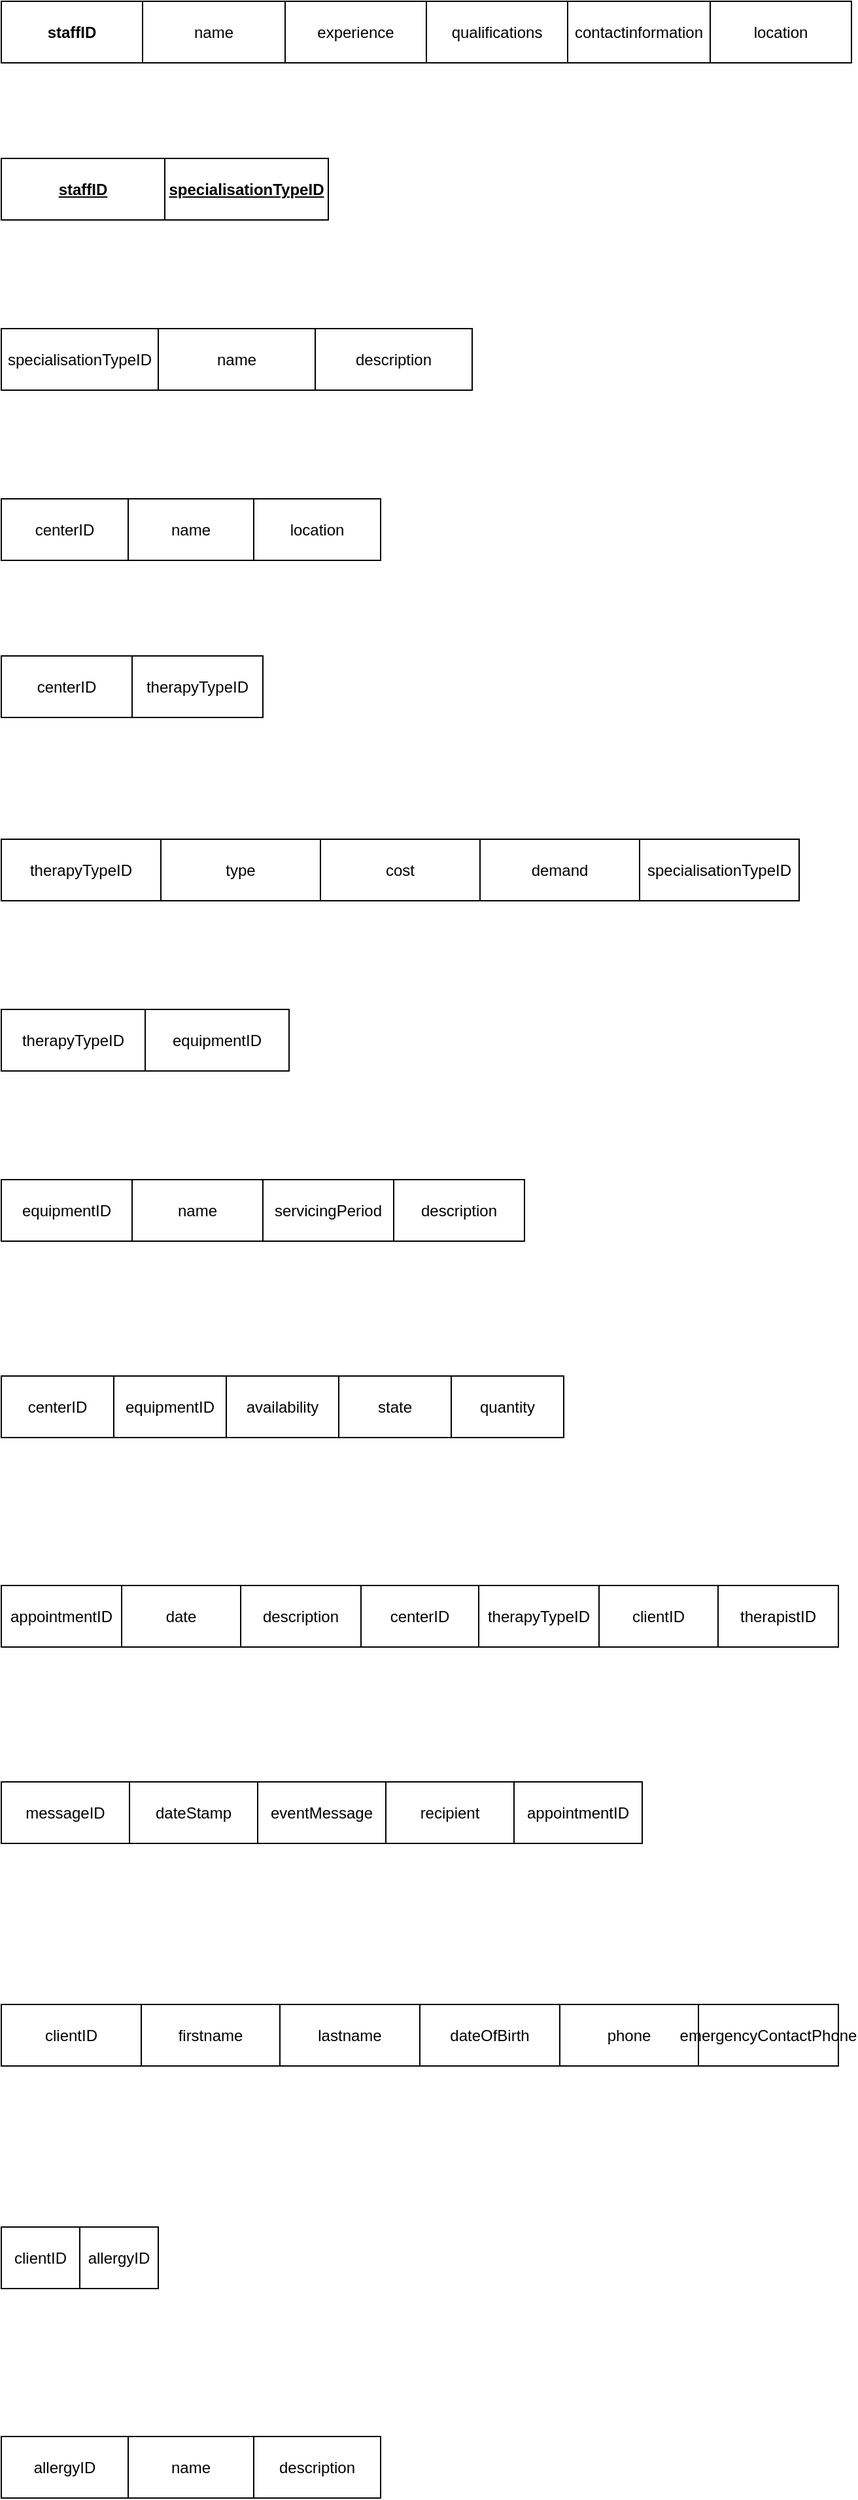 <mxfile version="24.2.1" type="github">
  <diagram name="Page-1" id="aelsDngfcK3fhKT3PhjA">
    <mxGraphModel dx="1434" dy="1915" grid="1" gridSize="10" guides="1" tooltips="1" connect="1" arrows="1" fold="1" page="1" pageScale="1" pageWidth="827" pageHeight="1169" math="0" shadow="0">
      <root>
        <mxCell id="0" />
        <mxCell id="1" parent="0" />
        <mxCell id="sXXcfoAF_C9Qh14qKNiT-1" value="" style="childLayout=tableLayout;recursiveResize=0;shadow=0;fillColor=none;" vertex="1" parent="1">
          <mxGeometry x="120" y="-480" width="650" height="47" as="geometry" />
        </mxCell>
        <mxCell id="sXXcfoAF_C9Qh14qKNiT-2" value="" style="shape=tableRow;horizontal=0;startSize=0;swimlaneHead=0;swimlaneBody=0;top=0;left=0;bottom=0;right=0;dropTarget=0;collapsible=0;recursiveResize=0;expand=0;fontStyle=0;fillColor=none;strokeColor=inherit;" vertex="1" parent="sXXcfoAF_C9Qh14qKNiT-1">
          <mxGeometry width="650" height="47" as="geometry" />
        </mxCell>
        <mxCell id="sXXcfoAF_C9Qh14qKNiT-3" value="&lt;b&gt;staffID&lt;/b&gt;" style="connectable=0;recursiveResize=0;strokeColor=inherit;fillColor=none;align=center;whiteSpace=wrap;html=1;" vertex="1" parent="sXXcfoAF_C9Qh14qKNiT-2">
          <mxGeometry width="108" height="47" as="geometry">
            <mxRectangle width="108" height="47" as="alternateBounds" />
          </mxGeometry>
        </mxCell>
        <mxCell id="sXXcfoAF_C9Qh14qKNiT-4" value="name" style="connectable=0;recursiveResize=0;strokeColor=inherit;fillColor=none;align=center;whiteSpace=wrap;html=1;" vertex="1" parent="sXXcfoAF_C9Qh14qKNiT-2">
          <mxGeometry x="108" width="109" height="47" as="geometry">
            <mxRectangle width="109" height="47" as="alternateBounds" />
          </mxGeometry>
        </mxCell>
        <mxCell id="sXXcfoAF_C9Qh14qKNiT-5" value="experience" style="connectable=0;recursiveResize=0;strokeColor=inherit;fillColor=none;align=center;whiteSpace=wrap;html=1;" vertex="1" parent="sXXcfoAF_C9Qh14qKNiT-2">
          <mxGeometry x="217" width="108" height="47" as="geometry">
            <mxRectangle width="108" height="47" as="alternateBounds" />
          </mxGeometry>
        </mxCell>
        <mxCell id="sXXcfoAF_C9Qh14qKNiT-98" value="qualifications" style="connectable=0;recursiveResize=0;strokeColor=inherit;fillColor=none;align=center;whiteSpace=wrap;html=1;" vertex="1" parent="sXXcfoAF_C9Qh14qKNiT-2">
          <mxGeometry x="325" width="108" height="47" as="geometry">
            <mxRectangle width="108" height="47" as="alternateBounds" />
          </mxGeometry>
        </mxCell>
        <mxCell id="sXXcfoAF_C9Qh14qKNiT-97" value="contactinformation" style="connectable=0;recursiveResize=0;strokeColor=inherit;fillColor=none;align=center;whiteSpace=wrap;html=1;" vertex="1" parent="sXXcfoAF_C9Qh14qKNiT-2">
          <mxGeometry x="433" width="109" height="47" as="geometry">
            <mxRectangle width="109" height="47" as="alternateBounds" />
          </mxGeometry>
        </mxCell>
        <mxCell id="sXXcfoAF_C9Qh14qKNiT-96" value="location" style="connectable=0;recursiveResize=0;strokeColor=inherit;fillColor=none;align=center;whiteSpace=wrap;html=1;" vertex="1" parent="sXXcfoAF_C9Qh14qKNiT-2">
          <mxGeometry x="542" width="108" height="47" as="geometry">
            <mxRectangle width="108" height="47" as="alternateBounds" />
          </mxGeometry>
        </mxCell>
        <mxCell id="sXXcfoAF_C9Qh14qKNiT-14" value="" style="childLayout=tableLayout;recursiveResize=0;shadow=0;fillColor=none;" vertex="1" parent="1">
          <mxGeometry x="120" y="-360" width="250" height="47" as="geometry" />
        </mxCell>
        <mxCell id="sXXcfoAF_C9Qh14qKNiT-15" value="" style="shape=tableRow;horizontal=0;startSize=0;swimlaneHead=0;swimlaneBody=0;top=0;left=0;bottom=0;right=0;dropTarget=0;collapsible=0;recursiveResize=0;expand=0;fontStyle=0;fillColor=none;strokeColor=inherit;" vertex="1" parent="sXXcfoAF_C9Qh14qKNiT-14">
          <mxGeometry width="250" height="47" as="geometry" />
        </mxCell>
        <mxCell id="sXXcfoAF_C9Qh14qKNiT-16" value="&lt;b&gt;&lt;u&gt;staffID&lt;/u&gt;&lt;/b&gt;" style="connectable=0;recursiveResize=0;strokeColor=inherit;fillColor=none;align=center;whiteSpace=wrap;html=1;" vertex="1" parent="sXXcfoAF_C9Qh14qKNiT-15">
          <mxGeometry width="125" height="47" as="geometry">
            <mxRectangle width="125" height="47" as="alternateBounds" />
          </mxGeometry>
        </mxCell>
        <mxCell id="sXXcfoAF_C9Qh14qKNiT-17" value="&lt;b&gt;&lt;u&gt;specialisationTypeID&lt;/u&gt;&lt;/b&gt;" style="connectable=0;recursiveResize=0;strokeColor=inherit;fillColor=none;align=center;whiteSpace=wrap;html=1;" vertex="1" parent="sXXcfoAF_C9Qh14qKNiT-15">
          <mxGeometry x="125" width="125" height="47" as="geometry">
            <mxRectangle width="125" height="47" as="alternateBounds" />
          </mxGeometry>
        </mxCell>
        <mxCell id="sXXcfoAF_C9Qh14qKNiT-19" value="" style="childLayout=tableLayout;recursiveResize=0;shadow=0;fillColor=none;" vertex="1" parent="1">
          <mxGeometry x="120" y="-230" width="360" height="47" as="geometry" />
        </mxCell>
        <mxCell id="sXXcfoAF_C9Qh14qKNiT-20" value="" style="shape=tableRow;horizontal=0;startSize=0;swimlaneHead=0;swimlaneBody=0;top=0;left=0;bottom=0;right=0;dropTarget=0;collapsible=0;recursiveResize=0;expand=0;fontStyle=0;fillColor=none;strokeColor=inherit;" vertex="1" parent="sXXcfoAF_C9Qh14qKNiT-19">
          <mxGeometry width="360" height="47" as="geometry" />
        </mxCell>
        <mxCell id="sXXcfoAF_C9Qh14qKNiT-21" value="specialisationTypeID" style="connectable=0;recursiveResize=0;strokeColor=inherit;fillColor=none;align=center;whiteSpace=wrap;html=1;" vertex="1" parent="sXXcfoAF_C9Qh14qKNiT-20">
          <mxGeometry width="120" height="47" as="geometry">
            <mxRectangle width="120" height="47" as="alternateBounds" />
          </mxGeometry>
        </mxCell>
        <mxCell id="sXXcfoAF_C9Qh14qKNiT-22" value="name" style="connectable=0;recursiveResize=0;strokeColor=inherit;fillColor=none;align=center;whiteSpace=wrap;html=1;" vertex="1" parent="sXXcfoAF_C9Qh14qKNiT-20">
          <mxGeometry x="120" width="120" height="47" as="geometry">
            <mxRectangle width="120" height="47" as="alternateBounds" />
          </mxGeometry>
        </mxCell>
        <mxCell id="sXXcfoAF_C9Qh14qKNiT-23" value="description" style="connectable=0;recursiveResize=0;strokeColor=inherit;fillColor=none;align=center;whiteSpace=wrap;html=1;" vertex="1" parent="sXXcfoAF_C9Qh14qKNiT-20">
          <mxGeometry x="240" width="120" height="47" as="geometry">
            <mxRectangle width="120" height="47" as="alternateBounds" />
          </mxGeometry>
        </mxCell>
        <mxCell id="sXXcfoAF_C9Qh14qKNiT-24" value="" style="childLayout=tableLayout;recursiveResize=0;shadow=0;fillColor=none;" vertex="1" parent="1">
          <mxGeometry x="120" y="-100" width="290" height="47" as="geometry" />
        </mxCell>
        <mxCell id="sXXcfoAF_C9Qh14qKNiT-25" value="" style="shape=tableRow;horizontal=0;startSize=0;swimlaneHead=0;swimlaneBody=0;top=0;left=0;bottom=0;right=0;dropTarget=0;collapsible=0;recursiveResize=0;expand=0;fontStyle=0;fillColor=none;strokeColor=inherit;" vertex="1" parent="sXXcfoAF_C9Qh14qKNiT-24">
          <mxGeometry width="290" height="47" as="geometry" />
        </mxCell>
        <mxCell id="sXXcfoAF_C9Qh14qKNiT-26" value="centerID" style="connectable=0;recursiveResize=0;strokeColor=inherit;fillColor=none;align=center;whiteSpace=wrap;html=1;" vertex="1" parent="sXXcfoAF_C9Qh14qKNiT-25">
          <mxGeometry width="97" height="47" as="geometry">
            <mxRectangle width="97" height="47" as="alternateBounds" />
          </mxGeometry>
        </mxCell>
        <mxCell id="sXXcfoAF_C9Qh14qKNiT-27" value="name" style="connectable=0;recursiveResize=0;strokeColor=inherit;fillColor=none;align=center;whiteSpace=wrap;html=1;" vertex="1" parent="sXXcfoAF_C9Qh14qKNiT-25">
          <mxGeometry x="97" width="96" height="47" as="geometry">
            <mxRectangle width="96" height="47" as="alternateBounds" />
          </mxGeometry>
        </mxCell>
        <mxCell id="sXXcfoAF_C9Qh14qKNiT-28" value="location" style="connectable=0;recursiveResize=0;strokeColor=inherit;fillColor=none;align=center;whiteSpace=wrap;html=1;" vertex="1" parent="sXXcfoAF_C9Qh14qKNiT-25">
          <mxGeometry x="193" width="97" height="47" as="geometry">
            <mxRectangle width="97" height="47" as="alternateBounds" />
          </mxGeometry>
        </mxCell>
        <mxCell id="sXXcfoAF_C9Qh14qKNiT-29" value="" style="childLayout=tableLayout;recursiveResize=0;shadow=0;fillColor=none;" vertex="1" parent="1">
          <mxGeometry x="120" y="20" width="200" height="47" as="geometry" />
        </mxCell>
        <mxCell id="sXXcfoAF_C9Qh14qKNiT-30" value="" style="shape=tableRow;horizontal=0;startSize=0;swimlaneHead=0;swimlaneBody=0;top=0;left=0;bottom=0;right=0;dropTarget=0;collapsible=0;recursiveResize=0;expand=0;fontStyle=0;fillColor=none;strokeColor=inherit;" vertex="1" parent="sXXcfoAF_C9Qh14qKNiT-29">
          <mxGeometry width="200" height="47" as="geometry" />
        </mxCell>
        <mxCell id="sXXcfoAF_C9Qh14qKNiT-31" value="centerID" style="connectable=0;recursiveResize=0;strokeColor=inherit;fillColor=none;align=center;whiteSpace=wrap;html=1;" vertex="1" parent="sXXcfoAF_C9Qh14qKNiT-30">
          <mxGeometry width="100" height="47" as="geometry">
            <mxRectangle width="100" height="47" as="alternateBounds" />
          </mxGeometry>
        </mxCell>
        <mxCell id="sXXcfoAF_C9Qh14qKNiT-32" value="therapyTypeID" style="connectable=0;recursiveResize=0;strokeColor=inherit;fillColor=none;align=center;whiteSpace=wrap;html=1;" vertex="1" parent="sXXcfoAF_C9Qh14qKNiT-30">
          <mxGeometry x="100" width="100" height="47" as="geometry">
            <mxRectangle width="100" height="47" as="alternateBounds" />
          </mxGeometry>
        </mxCell>
        <mxCell id="sXXcfoAF_C9Qh14qKNiT-34" value="" style="childLayout=tableLayout;recursiveResize=0;shadow=0;fillColor=none;" vertex="1" parent="1">
          <mxGeometry x="120" y="160" width="610" height="47" as="geometry" />
        </mxCell>
        <mxCell id="sXXcfoAF_C9Qh14qKNiT-35" value="" style="shape=tableRow;horizontal=0;startSize=0;swimlaneHead=0;swimlaneBody=0;top=0;left=0;bottom=0;right=0;dropTarget=0;collapsible=0;recursiveResize=0;expand=0;fontStyle=0;fillColor=none;strokeColor=inherit;" vertex="1" parent="sXXcfoAF_C9Qh14qKNiT-34">
          <mxGeometry width="610" height="47" as="geometry" />
        </mxCell>
        <mxCell id="sXXcfoAF_C9Qh14qKNiT-36" value="therapyTypeID" style="connectable=0;recursiveResize=0;strokeColor=inherit;fillColor=none;align=center;whiteSpace=wrap;html=1;" vertex="1" parent="sXXcfoAF_C9Qh14qKNiT-35">
          <mxGeometry width="122" height="47" as="geometry">
            <mxRectangle width="122" height="47" as="alternateBounds" />
          </mxGeometry>
        </mxCell>
        <mxCell id="sXXcfoAF_C9Qh14qKNiT-37" value="type" style="connectable=0;recursiveResize=0;strokeColor=inherit;fillColor=none;align=center;whiteSpace=wrap;html=1;" vertex="1" parent="sXXcfoAF_C9Qh14qKNiT-35">
          <mxGeometry x="122" width="122" height="47" as="geometry">
            <mxRectangle width="122" height="47" as="alternateBounds" />
          </mxGeometry>
        </mxCell>
        <mxCell id="sXXcfoAF_C9Qh14qKNiT-38" value="cost" style="connectable=0;recursiveResize=0;strokeColor=inherit;fillColor=none;align=center;whiteSpace=wrap;html=1;" vertex="1" parent="sXXcfoAF_C9Qh14qKNiT-35">
          <mxGeometry x="244" width="122" height="47" as="geometry">
            <mxRectangle width="122" height="47" as="alternateBounds" />
          </mxGeometry>
        </mxCell>
        <mxCell id="sXXcfoAF_C9Qh14qKNiT-100" value="demand" style="connectable=0;recursiveResize=0;strokeColor=inherit;fillColor=none;align=center;whiteSpace=wrap;html=1;" vertex="1" parent="sXXcfoAF_C9Qh14qKNiT-35">
          <mxGeometry x="366" width="122" height="47" as="geometry">
            <mxRectangle width="122" height="47" as="alternateBounds" />
          </mxGeometry>
        </mxCell>
        <mxCell id="sXXcfoAF_C9Qh14qKNiT-101" value="specialisationTypeID" style="connectable=0;recursiveResize=0;strokeColor=inherit;fillColor=none;align=center;whiteSpace=wrap;html=1;" vertex="1" parent="sXXcfoAF_C9Qh14qKNiT-35">
          <mxGeometry x="488" width="122" height="47" as="geometry">
            <mxRectangle width="122" height="47" as="alternateBounds" />
          </mxGeometry>
        </mxCell>
        <mxCell id="sXXcfoAF_C9Qh14qKNiT-39" value="" style="childLayout=tableLayout;recursiveResize=0;shadow=0;fillColor=none;" vertex="1" parent="1">
          <mxGeometry x="120" y="290" width="220" height="47" as="geometry" />
        </mxCell>
        <mxCell id="sXXcfoAF_C9Qh14qKNiT-40" value="" style="shape=tableRow;horizontal=0;startSize=0;swimlaneHead=0;swimlaneBody=0;top=0;left=0;bottom=0;right=0;dropTarget=0;collapsible=0;recursiveResize=0;expand=0;fontStyle=0;fillColor=none;strokeColor=inherit;" vertex="1" parent="sXXcfoAF_C9Qh14qKNiT-39">
          <mxGeometry width="220" height="47" as="geometry" />
        </mxCell>
        <mxCell id="sXXcfoAF_C9Qh14qKNiT-41" value="therapyTypeID" style="connectable=0;recursiveResize=0;strokeColor=inherit;fillColor=none;align=center;whiteSpace=wrap;html=1;" vertex="1" parent="sXXcfoAF_C9Qh14qKNiT-40">
          <mxGeometry width="110" height="47" as="geometry">
            <mxRectangle width="110" height="47" as="alternateBounds" />
          </mxGeometry>
        </mxCell>
        <mxCell id="sXXcfoAF_C9Qh14qKNiT-42" value="equipmentID" style="connectable=0;recursiveResize=0;strokeColor=inherit;fillColor=none;align=center;whiteSpace=wrap;html=1;" vertex="1" parent="sXXcfoAF_C9Qh14qKNiT-40">
          <mxGeometry x="110" width="110" height="47" as="geometry">
            <mxRectangle width="110" height="47" as="alternateBounds" />
          </mxGeometry>
        </mxCell>
        <mxCell id="sXXcfoAF_C9Qh14qKNiT-44" value="" style="childLayout=tableLayout;recursiveResize=0;shadow=0;fillColor=none;" vertex="1" parent="1">
          <mxGeometry x="120" y="1380" width="290" height="47" as="geometry" />
        </mxCell>
        <mxCell id="sXXcfoAF_C9Qh14qKNiT-45" value="" style="shape=tableRow;horizontal=0;startSize=0;swimlaneHead=0;swimlaneBody=0;top=0;left=0;bottom=0;right=0;dropTarget=0;collapsible=0;recursiveResize=0;expand=0;fontStyle=0;fillColor=none;strokeColor=inherit;" vertex="1" parent="sXXcfoAF_C9Qh14qKNiT-44">
          <mxGeometry width="290" height="47" as="geometry" />
        </mxCell>
        <mxCell id="sXXcfoAF_C9Qh14qKNiT-46" value="allergyID" style="connectable=0;recursiveResize=0;strokeColor=inherit;fillColor=none;align=center;whiteSpace=wrap;html=1;" vertex="1" parent="sXXcfoAF_C9Qh14qKNiT-45">
          <mxGeometry width="97" height="47" as="geometry">
            <mxRectangle width="97" height="47" as="alternateBounds" />
          </mxGeometry>
        </mxCell>
        <mxCell id="sXXcfoAF_C9Qh14qKNiT-47" value="name" style="connectable=0;recursiveResize=0;strokeColor=inherit;fillColor=none;align=center;whiteSpace=wrap;html=1;" vertex="1" parent="sXXcfoAF_C9Qh14qKNiT-45">
          <mxGeometry x="97" width="96" height="47" as="geometry">
            <mxRectangle width="96" height="47" as="alternateBounds" />
          </mxGeometry>
        </mxCell>
        <mxCell id="sXXcfoAF_C9Qh14qKNiT-48" value="description" style="connectable=0;recursiveResize=0;strokeColor=inherit;fillColor=none;align=center;whiteSpace=wrap;html=1;" vertex="1" parent="sXXcfoAF_C9Qh14qKNiT-45">
          <mxGeometry x="193" width="97" height="47" as="geometry">
            <mxRectangle width="97" height="47" as="alternateBounds" />
          </mxGeometry>
        </mxCell>
        <mxCell id="sXXcfoAF_C9Qh14qKNiT-49" value="" style="childLayout=tableLayout;recursiveResize=0;shadow=0;fillColor=none;" vertex="1" parent="1">
          <mxGeometry x="120" y="1220" width="120" height="47" as="geometry" />
        </mxCell>
        <mxCell id="sXXcfoAF_C9Qh14qKNiT-50" value="" style="shape=tableRow;horizontal=0;startSize=0;swimlaneHead=0;swimlaneBody=0;top=0;left=0;bottom=0;right=0;dropTarget=0;collapsible=0;recursiveResize=0;expand=0;fontStyle=0;fillColor=none;strokeColor=inherit;" vertex="1" parent="sXXcfoAF_C9Qh14qKNiT-49">
          <mxGeometry width="120" height="47" as="geometry" />
        </mxCell>
        <mxCell id="sXXcfoAF_C9Qh14qKNiT-51" value="clientID" style="connectable=0;recursiveResize=0;strokeColor=inherit;fillColor=none;align=center;whiteSpace=wrap;html=1;" vertex="1" parent="sXXcfoAF_C9Qh14qKNiT-50">
          <mxGeometry width="60" height="47" as="geometry">
            <mxRectangle width="60" height="47" as="alternateBounds" />
          </mxGeometry>
        </mxCell>
        <mxCell id="sXXcfoAF_C9Qh14qKNiT-52" value="allergyID" style="connectable=0;recursiveResize=0;strokeColor=inherit;fillColor=none;align=center;whiteSpace=wrap;html=1;" vertex="1" parent="sXXcfoAF_C9Qh14qKNiT-50">
          <mxGeometry x="60" width="60" height="47" as="geometry">
            <mxRectangle width="60" height="47" as="alternateBounds" />
          </mxGeometry>
        </mxCell>
        <mxCell id="sXXcfoAF_C9Qh14qKNiT-54" value="" style="childLayout=tableLayout;recursiveResize=0;shadow=0;fillColor=none;" vertex="1" parent="1">
          <mxGeometry x="120" y="420" width="400" height="47" as="geometry" />
        </mxCell>
        <mxCell id="sXXcfoAF_C9Qh14qKNiT-55" value="" style="shape=tableRow;horizontal=0;startSize=0;swimlaneHead=0;swimlaneBody=0;top=0;left=0;bottom=0;right=0;dropTarget=0;collapsible=0;recursiveResize=0;expand=0;fontStyle=0;fillColor=none;strokeColor=inherit;" vertex="1" parent="sXXcfoAF_C9Qh14qKNiT-54">
          <mxGeometry width="400" height="47" as="geometry" />
        </mxCell>
        <mxCell id="sXXcfoAF_C9Qh14qKNiT-56" value="equipmentID" style="connectable=0;recursiveResize=0;strokeColor=inherit;fillColor=none;align=center;whiteSpace=wrap;html=1;" vertex="1" parent="sXXcfoAF_C9Qh14qKNiT-55">
          <mxGeometry width="100" height="47" as="geometry">
            <mxRectangle width="100" height="47" as="alternateBounds" />
          </mxGeometry>
        </mxCell>
        <mxCell id="sXXcfoAF_C9Qh14qKNiT-57" value="name" style="connectable=0;recursiveResize=0;strokeColor=inherit;fillColor=none;align=center;whiteSpace=wrap;html=1;" vertex="1" parent="sXXcfoAF_C9Qh14qKNiT-55">
          <mxGeometry x="100" width="100" height="47" as="geometry">
            <mxRectangle width="100" height="47" as="alternateBounds" />
          </mxGeometry>
        </mxCell>
        <mxCell id="sXXcfoAF_C9Qh14qKNiT-58" value="servicingPeriod" style="connectable=0;recursiveResize=0;strokeColor=inherit;fillColor=none;align=center;whiteSpace=wrap;html=1;" vertex="1" parent="sXXcfoAF_C9Qh14qKNiT-55">
          <mxGeometry x="200" width="100" height="47" as="geometry">
            <mxRectangle width="100" height="47" as="alternateBounds" />
          </mxGeometry>
        </mxCell>
        <mxCell id="sXXcfoAF_C9Qh14qKNiT-102" value="description" style="connectable=0;recursiveResize=0;strokeColor=inherit;fillColor=none;align=center;whiteSpace=wrap;html=1;" vertex="1" parent="sXXcfoAF_C9Qh14qKNiT-55">
          <mxGeometry x="300" width="100" height="47" as="geometry">
            <mxRectangle width="100" height="47" as="alternateBounds" />
          </mxGeometry>
        </mxCell>
        <mxCell id="sXXcfoAF_C9Qh14qKNiT-59" value="" style="childLayout=tableLayout;recursiveResize=0;shadow=0;fillColor=none;" vertex="1" parent="1">
          <mxGeometry x="120" y="570" width="430" height="47" as="geometry" />
        </mxCell>
        <mxCell id="sXXcfoAF_C9Qh14qKNiT-60" value="" style="shape=tableRow;horizontal=0;startSize=0;swimlaneHead=0;swimlaneBody=0;top=0;left=0;bottom=0;right=0;dropTarget=0;collapsible=0;recursiveResize=0;expand=0;fontStyle=0;fillColor=none;strokeColor=inherit;" vertex="1" parent="sXXcfoAF_C9Qh14qKNiT-59">
          <mxGeometry width="430" height="47" as="geometry" />
        </mxCell>
        <mxCell id="sXXcfoAF_C9Qh14qKNiT-61" value="centerID" style="connectable=0;recursiveResize=0;strokeColor=inherit;fillColor=none;align=center;whiteSpace=wrap;html=1;" vertex="1" parent="sXXcfoAF_C9Qh14qKNiT-60">
          <mxGeometry width="86" height="47" as="geometry">
            <mxRectangle width="86" height="47" as="alternateBounds" />
          </mxGeometry>
        </mxCell>
        <mxCell id="sXXcfoAF_C9Qh14qKNiT-62" value="equipmentID" style="connectable=0;recursiveResize=0;strokeColor=inherit;fillColor=none;align=center;whiteSpace=wrap;html=1;" vertex="1" parent="sXXcfoAF_C9Qh14qKNiT-60">
          <mxGeometry x="86" width="86" height="47" as="geometry">
            <mxRectangle width="86" height="47" as="alternateBounds" />
          </mxGeometry>
        </mxCell>
        <mxCell id="sXXcfoAF_C9Qh14qKNiT-63" value="availability" style="connectable=0;recursiveResize=0;strokeColor=inherit;fillColor=none;align=center;whiteSpace=wrap;html=1;" vertex="1" parent="sXXcfoAF_C9Qh14qKNiT-60">
          <mxGeometry x="172" width="86" height="47" as="geometry">
            <mxRectangle width="86" height="47" as="alternateBounds" />
          </mxGeometry>
        </mxCell>
        <mxCell id="sXXcfoAF_C9Qh14qKNiT-103" value="state" style="connectable=0;recursiveResize=0;strokeColor=inherit;fillColor=none;align=center;whiteSpace=wrap;html=1;" vertex="1" parent="sXXcfoAF_C9Qh14qKNiT-60">
          <mxGeometry x="258" width="86" height="47" as="geometry">
            <mxRectangle width="86" height="47" as="alternateBounds" />
          </mxGeometry>
        </mxCell>
        <mxCell id="sXXcfoAF_C9Qh14qKNiT-104" value="quantity" style="connectable=0;recursiveResize=0;strokeColor=inherit;fillColor=none;align=center;whiteSpace=wrap;html=1;" vertex="1" parent="sXXcfoAF_C9Qh14qKNiT-60">
          <mxGeometry x="344" width="86" height="47" as="geometry">
            <mxRectangle width="86" height="47" as="alternateBounds" />
          </mxGeometry>
        </mxCell>
        <mxCell id="sXXcfoAF_C9Qh14qKNiT-64" value="" style="childLayout=tableLayout;recursiveResize=0;shadow=0;fillColor=none;" vertex="1" parent="1">
          <mxGeometry x="120" y="730" width="640" height="47" as="geometry" />
        </mxCell>
        <mxCell id="sXXcfoAF_C9Qh14qKNiT-65" value="" style="shape=tableRow;horizontal=0;startSize=0;swimlaneHead=0;swimlaneBody=0;top=0;left=0;bottom=0;right=0;dropTarget=0;collapsible=0;recursiveResize=0;expand=0;fontStyle=0;fillColor=none;strokeColor=inherit;" vertex="1" parent="sXXcfoAF_C9Qh14qKNiT-64">
          <mxGeometry width="640" height="47" as="geometry" />
        </mxCell>
        <mxCell id="sXXcfoAF_C9Qh14qKNiT-66" value="appointmentID" style="connectable=0;recursiveResize=0;strokeColor=inherit;fillColor=none;align=center;whiteSpace=wrap;html=1;" vertex="1" parent="sXXcfoAF_C9Qh14qKNiT-65">
          <mxGeometry width="92" height="47" as="geometry">
            <mxRectangle width="92" height="47" as="alternateBounds" />
          </mxGeometry>
        </mxCell>
        <mxCell id="sXXcfoAF_C9Qh14qKNiT-67" value="date" style="connectable=0;recursiveResize=0;strokeColor=inherit;fillColor=none;align=center;whiteSpace=wrap;html=1;" vertex="1" parent="sXXcfoAF_C9Qh14qKNiT-65">
          <mxGeometry x="92" width="91" height="47" as="geometry">
            <mxRectangle width="91" height="47" as="alternateBounds" />
          </mxGeometry>
        </mxCell>
        <mxCell id="sXXcfoAF_C9Qh14qKNiT-68" value="description" style="connectable=0;recursiveResize=0;strokeColor=inherit;fillColor=none;align=center;whiteSpace=wrap;html=1;" vertex="1" parent="sXXcfoAF_C9Qh14qKNiT-65">
          <mxGeometry x="183" width="92" height="47" as="geometry">
            <mxRectangle width="92" height="47" as="alternateBounds" />
          </mxGeometry>
        </mxCell>
        <mxCell id="sXXcfoAF_C9Qh14qKNiT-105" value="centerID" style="connectable=0;recursiveResize=0;strokeColor=inherit;fillColor=none;align=center;whiteSpace=wrap;html=1;" vertex="1" parent="sXXcfoAF_C9Qh14qKNiT-65">
          <mxGeometry x="275" width="90" height="47" as="geometry">
            <mxRectangle width="90" height="47" as="alternateBounds" />
          </mxGeometry>
        </mxCell>
        <mxCell id="sXXcfoAF_C9Qh14qKNiT-106" value="therapyTypeID" style="connectable=0;recursiveResize=0;strokeColor=inherit;fillColor=none;align=center;whiteSpace=wrap;html=1;" vertex="1" parent="sXXcfoAF_C9Qh14qKNiT-65">
          <mxGeometry x="365" width="92" height="47" as="geometry">
            <mxRectangle width="92" height="47" as="alternateBounds" />
          </mxGeometry>
        </mxCell>
        <mxCell id="sXXcfoAF_C9Qh14qKNiT-107" value="clientID" style="connectable=0;recursiveResize=0;strokeColor=inherit;fillColor=none;align=center;whiteSpace=wrap;html=1;" vertex="1" parent="sXXcfoAF_C9Qh14qKNiT-65">
          <mxGeometry x="457" width="91" height="47" as="geometry">
            <mxRectangle width="91" height="47" as="alternateBounds" />
          </mxGeometry>
        </mxCell>
        <mxCell id="sXXcfoAF_C9Qh14qKNiT-108" value="therapistID" style="connectable=0;recursiveResize=0;strokeColor=inherit;fillColor=none;align=center;whiteSpace=wrap;html=1;" vertex="1" parent="sXXcfoAF_C9Qh14qKNiT-65">
          <mxGeometry x="548" width="92" height="47" as="geometry">
            <mxRectangle width="92" height="47" as="alternateBounds" />
          </mxGeometry>
        </mxCell>
        <mxCell id="sXXcfoAF_C9Qh14qKNiT-69" value="" style="childLayout=tableLayout;recursiveResize=0;shadow=0;fillColor=none;" vertex="1" parent="1">
          <mxGeometry x="120" y="880" width="490" height="47" as="geometry" />
        </mxCell>
        <mxCell id="sXXcfoAF_C9Qh14qKNiT-70" value="" style="shape=tableRow;horizontal=0;startSize=0;swimlaneHead=0;swimlaneBody=0;top=0;left=0;bottom=0;right=0;dropTarget=0;collapsible=0;recursiveResize=0;expand=0;fontStyle=0;fillColor=none;strokeColor=inherit;" vertex="1" parent="sXXcfoAF_C9Qh14qKNiT-69">
          <mxGeometry width="490" height="47" as="geometry" />
        </mxCell>
        <mxCell id="sXXcfoAF_C9Qh14qKNiT-71" value="messageID" style="connectable=0;recursiveResize=0;strokeColor=inherit;fillColor=none;align=center;whiteSpace=wrap;html=1;" vertex="1" parent="sXXcfoAF_C9Qh14qKNiT-70">
          <mxGeometry width="98" height="47" as="geometry">
            <mxRectangle width="98" height="47" as="alternateBounds" />
          </mxGeometry>
        </mxCell>
        <mxCell id="sXXcfoAF_C9Qh14qKNiT-72" value="dateStamp" style="connectable=0;recursiveResize=0;strokeColor=inherit;fillColor=none;align=center;whiteSpace=wrap;html=1;" vertex="1" parent="sXXcfoAF_C9Qh14qKNiT-70">
          <mxGeometry x="98" width="98" height="47" as="geometry">
            <mxRectangle width="98" height="47" as="alternateBounds" />
          </mxGeometry>
        </mxCell>
        <mxCell id="sXXcfoAF_C9Qh14qKNiT-73" value="eventMessage" style="connectable=0;recursiveResize=0;strokeColor=inherit;fillColor=none;align=center;whiteSpace=wrap;html=1;" vertex="1" parent="sXXcfoAF_C9Qh14qKNiT-70">
          <mxGeometry x="196" width="98" height="47" as="geometry">
            <mxRectangle width="98" height="47" as="alternateBounds" />
          </mxGeometry>
        </mxCell>
        <mxCell id="sXXcfoAF_C9Qh14qKNiT-109" value="recipient" style="connectable=0;recursiveResize=0;strokeColor=inherit;fillColor=none;align=center;whiteSpace=wrap;html=1;" vertex="1" parent="sXXcfoAF_C9Qh14qKNiT-70">
          <mxGeometry x="294" width="98" height="47" as="geometry">
            <mxRectangle width="98" height="47" as="alternateBounds" />
          </mxGeometry>
        </mxCell>
        <mxCell id="sXXcfoAF_C9Qh14qKNiT-110" value="appointmentID" style="connectable=0;recursiveResize=0;strokeColor=inherit;fillColor=none;align=center;whiteSpace=wrap;html=1;" vertex="1" parent="sXXcfoAF_C9Qh14qKNiT-70">
          <mxGeometry x="392" width="98" height="47" as="geometry">
            <mxRectangle width="98" height="47" as="alternateBounds" />
          </mxGeometry>
        </mxCell>
        <mxCell id="sXXcfoAF_C9Qh14qKNiT-74" value="" style="childLayout=tableLayout;recursiveResize=0;shadow=0;fillColor=none;" vertex="1" parent="1">
          <mxGeometry x="120" y="1050" width="640" height="47" as="geometry" />
        </mxCell>
        <mxCell id="sXXcfoAF_C9Qh14qKNiT-75" value="" style="shape=tableRow;horizontal=0;startSize=0;swimlaneHead=0;swimlaneBody=0;top=0;left=0;bottom=0;right=0;dropTarget=0;collapsible=0;recursiveResize=0;expand=0;fontStyle=0;fillColor=none;strokeColor=inherit;" vertex="1" parent="sXXcfoAF_C9Qh14qKNiT-74">
          <mxGeometry width="640" height="47" as="geometry" />
        </mxCell>
        <mxCell id="sXXcfoAF_C9Qh14qKNiT-76" value="clientID" style="connectable=0;recursiveResize=0;strokeColor=inherit;fillColor=none;align=center;whiteSpace=wrap;html=1;" vertex="1" parent="sXXcfoAF_C9Qh14qKNiT-75">
          <mxGeometry width="107" height="47" as="geometry">
            <mxRectangle width="107" height="47" as="alternateBounds" />
          </mxGeometry>
        </mxCell>
        <mxCell id="sXXcfoAF_C9Qh14qKNiT-77" value="firstname" style="connectable=0;recursiveResize=0;strokeColor=inherit;fillColor=none;align=center;whiteSpace=wrap;html=1;" vertex="1" parent="sXXcfoAF_C9Qh14qKNiT-75">
          <mxGeometry x="107" width="106" height="47" as="geometry">
            <mxRectangle width="106" height="47" as="alternateBounds" />
          </mxGeometry>
        </mxCell>
        <mxCell id="sXXcfoAF_C9Qh14qKNiT-78" value="lastname" style="connectable=0;recursiveResize=0;strokeColor=inherit;fillColor=none;align=center;whiteSpace=wrap;html=1;" vertex="1" parent="sXXcfoAF_C9Qh14qKNiT-75">
          <mxGeometry x="213" width="107" height="47" as="geometry">
            <mxRectangle width="107" height="47" as="alternateBounds" />
          </mxGeometry>
        </mxCell>
        <mxCell id="sXXcfoAF_C9Qh14qKNiT-111" value="dateOfBirth" style="connectable=0;recursiveResize=0;strokeColor=inherit;fillColor=none;align=center;whiteSpace=wrap;html=1;" vertex="1" parent="sXXcfoAF_C9Qh14qKNiT-75">
          <mxGeometry x="320" width="107" height="47" as="geometry">
            <mxRectangle width="107" height="47" as="alternateBounds" />
          </mxGeometry>
        </mxCell>
        <mxCell id="sXXcfoAF_C9Qh14qKNiT-112" value="phone" style="connectable=0;recursiveResize=0;strokeColor=inherit;fillColor=none;align=center;whiteSpace=wrap;html=1;" vertex="1" parent="sXXcfoAF_C9Qh14qKNiT-75">
          <mxGeometry x="427" width="106" height="47" as="geometry">
            <mxRectangle width="106" height="47" as="alternateBounds" />
          </mxGeometry>
        </mxCell>
        <mxCell id="sXXcfoAF_C9Qh14qKNiT-113" value="emergencyContactPhone" style="connectable=0;recursiveResize=0;strokeColor=inherit;fillColor=none;align=center;whiteSpace=wrap;html=1;" vertex="1" parent="sXXcfoAF_C9Qh14qKNiT-75">
          <mxGeometry x="533" width="107" height="47" as="geometry">
            <mxRectangle width="107" height="47" as="alternateBounds" />
          </mxGeometry>
        </mxCell>
      </root>
    </mxGraphModel>
  </diagram>
</mxfile>
